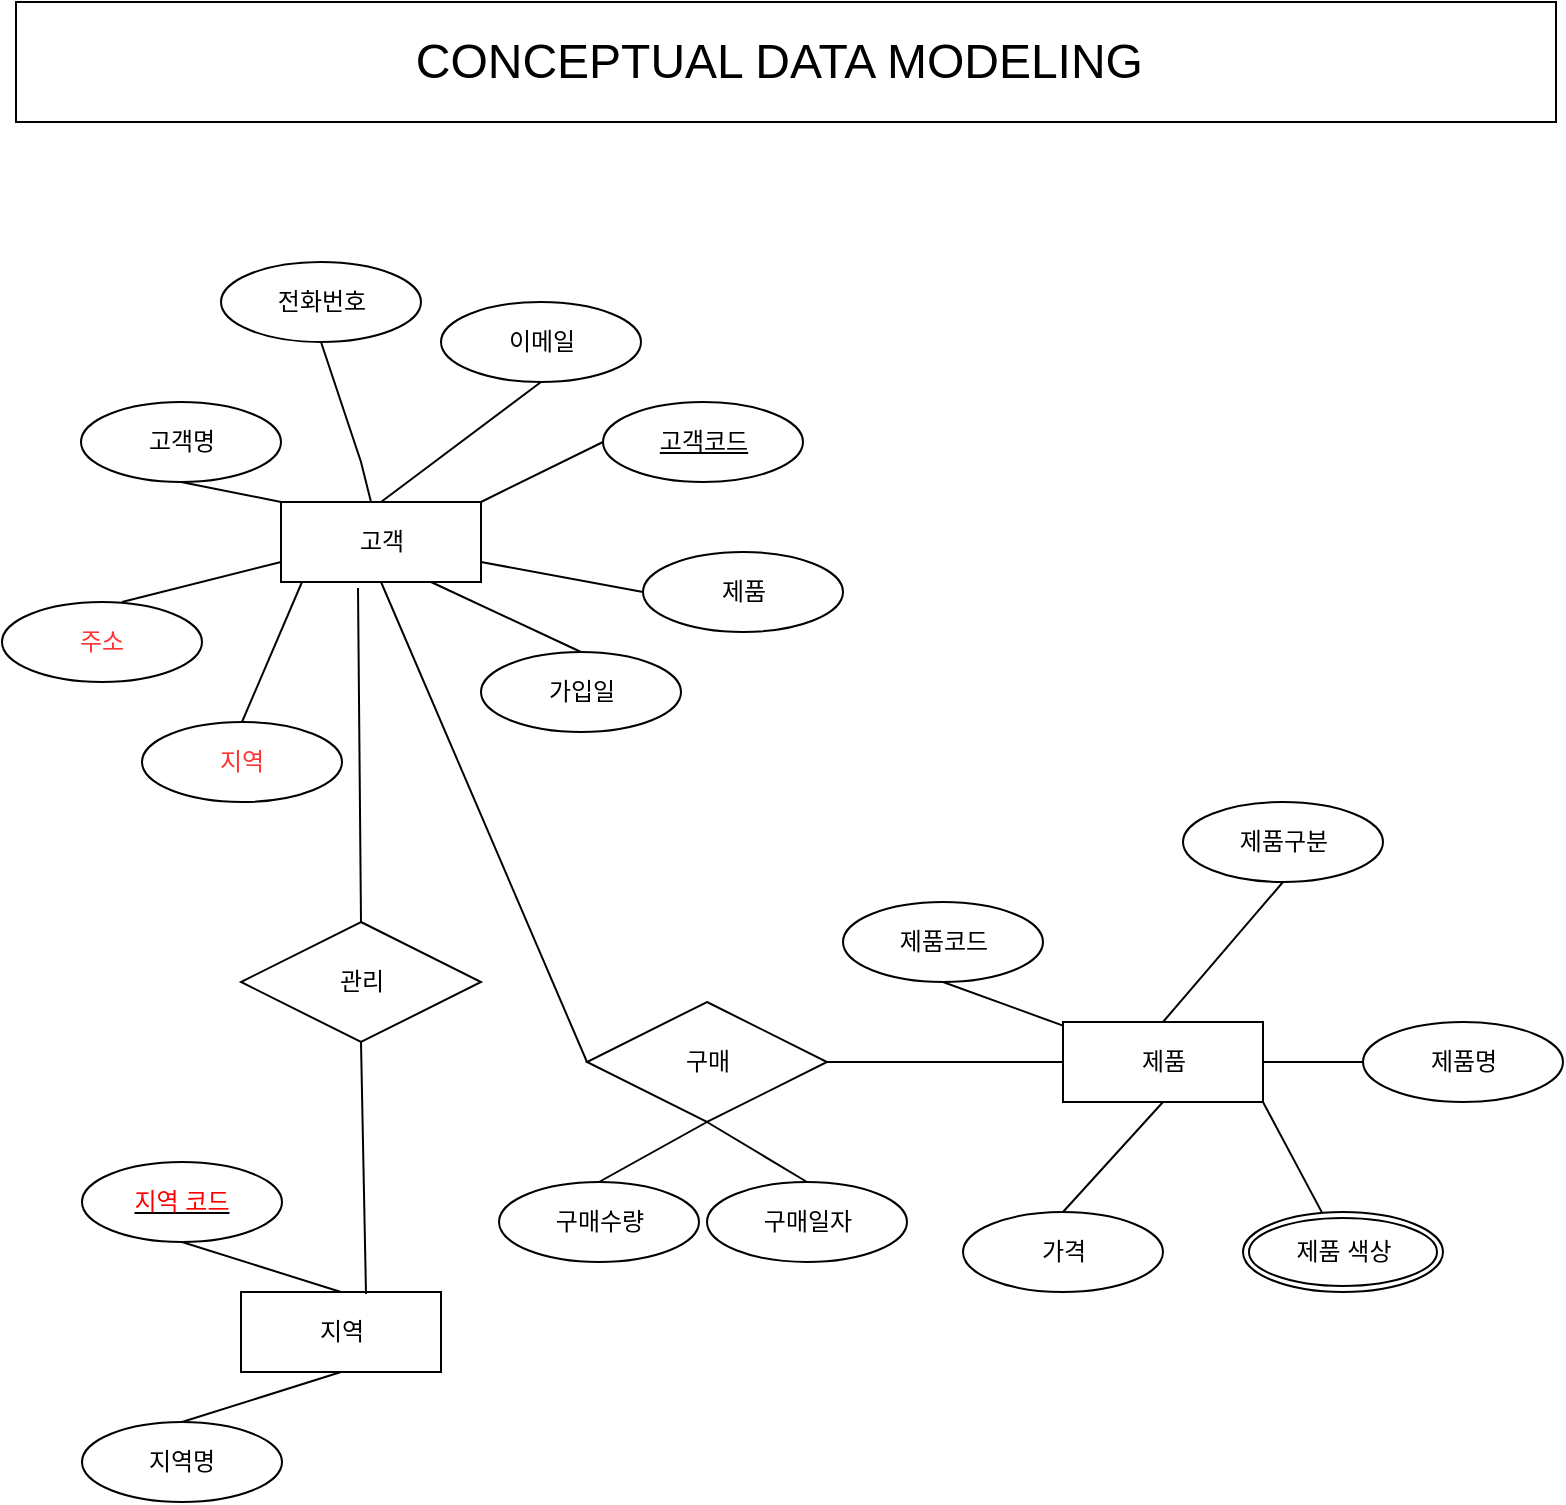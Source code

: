 <mxfile version="21.6.5" type="github" pages="2">
  <diagram name="페이지-1" id="ciY3IhIfSriye4W27SwN">
    <mxGraphModel dx="1434" dy="1959" grid="1" gridSize="10" guides="1" tooltips="1" connect="1" arrows="1" fold="1" page="1" pageScale="1" pageWidth="827" pageHeight="1169" math="0" shadow="0">
      <root>
        <mxCell id="0" />
        <mxCell id="1" parent="0" />
        <mxCell id="O262PkwjfAipwRfIdHsJ-3" value="고객" style="whiteSpace=wrap;html=1;align=center;rounded=0;" parent="1" vertex="1">
          <mxGeometry x="162.5" y="-880" width="100" height="40" as="geometry" />
        </mxCell>
        <mxCell id="O262PkwjfAipwRfIdHsJ-5" value="고객명" style="ellipse;whiteSpace=wrap;html=1;align=center;rounded=0;" parent="1" vertex="1">
          <mxGeometry x="62.5" y="-930" width="100" height="40" as="geometry" />
        </mxCell>
        <mxCell id="O262PkwjfAipwRfIdHsJ-6" value="" style="endArrow=none;html=1;rounded=0;entryX=0;entryY=0;entryDx=0;entryDy=0;exitX=0.5;exitY=1;exitDx=0;exitDy=0;" parent="1" target="O262PkwjfAipwRfIdHsJ-3" edge="1" source="O262PkwjfAipwRfIdHsJ-5">
          <mxGeometry relative="1" as="geometry">
            <mxPoint x="112.5" y="-900" as="sourcePoint" />
            <mxPoint x="272.5" y="-900" as="targetPoint" />
          </mxGeometry>
        </mxCell>
        <mxCell id="O262PkwjfAipwRfIdHsJ-7" value="이메일" style="ellipse;whiteSpace=wrap;html=1;align=center;rounded=0;" parent="1" vertex="1">
          <mxGeometry x="242.5" y="-980" width="100" height="40" as="geometry" />
        </mxCell>
        <mxCell id="O262PkwjfAipwRfIdHsJ-8" value="가입일" style="ellipse;whiteSpace=wrap;html=1;align=center;rounded=0;" parent="1" vertex="1">
          <mxGeometry x="262.5" y="-805" width="100" height="40" as="geometry" />
        </mxCell>
        <mxCell id="O262PkwjfAipwRfIdHsJ-9" value="&lt;font color=&quot;#ff3333&quot;&gt;주소&lt;/font&gt;" style="ellipse;whiteSpace=wrap;html=1;align=center;rounded=0;" parent="1" vertex="1">
          <mxGeometry x="23" y="-830" width="100" height="40" as="geometry" />
        </mxCell>
        <mxCell id="O262PkwjfAipwRfIdHsJ-10" value="전화번호" style="ellipse;whiteSpace=wrap;html=1;align=center;rounded=0;" parent="1" vertex="1">
          <mxGeometry x="132.5" y="-1000" width="100" height="40" as="geometry" />
        </mxCell>
        <mxCell id="O262PkwjfAipwRfIdHsJ-12" value="" style="endArrow=none;html=1;rounded=0;entryX=0.5;entryY=0;entryDx=0;entryDy=0;exitX=0.75;exitY=1;exitDx=0;exitDy=0;" parent="1" source="O262PkwjfAipwRfIdHsJ-3" target="O262PkwjfAipwRfIdHsJ-8" edge="1">
          <mxGeometry relative="1" as="geometry">
            <mxPoint x="232.5" y="-855" as="sourcePoint" />
            <mxPoint x="312.5" y="-855" as="targetPoint" />
          </mxGeometry>
        </mxCell>
        <mxCell id="O262PkwjfAipwRfIdHsJ-14" value="" style="endArrow=none;html=1;rounded=0;exitX=0.6;exitY=0;exitDx=0;exitDy=0;exitPerimeter=0;entryX=0;entryY=0.75;entryDx=0;entryDy=0;" parent="1" source="O262PkwjfAipwRfIdHsJ-9" target="O262PkwjfAipwRfIdHsJ-3" edge="1">
          <mxGeometry relative="1" as="geometry">
            <mxPoint x="93" y="-840" as="sourcePoint" />
            <mxPoint x="123" y="-840" as="targetPoint" />
          </mxGeometry>
        </mxCell>
        <mxCell id="O262PkwjfAipwRfIdHsJ-15" value="" style="endArrow=none;html=1;rounded=0;entryX=0.5;entryY=1;entryDx=0;entryDy=0;exitX=0.5;exitY=0;exitDx=0;exitDy=0;" parent="1" source="O262PkwjfAipwRfIdHsJ-3" target="O262PkwjfAipwRfIdHsJ-7" edge="1">
          <mxGeometry relative="1" as="geometry">
            <mxPoint x="132.5" y="-840" as="sourcePoint" />
            <mxPoint x="292.5" y="-840" as="targetPoint" />
          </mxGeometry>
        </mxCell>
        <mxCell id="O262PkwjfAipwRfIdHsJ-16" value="" style="endArrow=none;html=1;rounded=0;entryX=0.5;entryY=1;entryDx=0;entryDy=0;" parent="1" source="O262PkwjfAipwRfIdHsJ-3" target="O262PkwjfAipwRfIdHsJ-10" edge="1">
          <mxGeometry relative="1" as="geometry">
            <mxPoint x="132.5" y="-840" as="sourcePoint" />
            <mxPoint x="292.5" y="-840" as="targetPoint" />
            <Array as="points">
              <mxPoint x="202.5" y="-900" />
            </Array>
          </mxGeometry>
        </mxCell>
        <mxCell id="O262PkwjfAipwRfIdHsJ-17" value="&lt;font color=&quot;#ff3333&quot;&gt;지역&lt;/font&gt;" style="ellipse;whiteSpace=wrap;html=1;align=center;rounded=0;" parent="1" vertex="1">
          <mxGeometry x="93" y="-770" width="100" height="40" as="geometry" />
        </mxCell>
        <mxCell id="O262PkwjfAipwRfIdHsJ-18" value="" style="endArrow=none;html=1;rounded=0;entryX=0.5;entryY=0;entryDx=0;entryDy=0;exitX=0.5;exitY=1;exitDx=0;exitDy=0;" parent="1" target="O262PkwjfAipwRfIdHsJ-17" edge="1">
          <mxGeometry relative="1" as="geometry">
            <mxPoint x="173" y="-840" as="sourcePoint" />
            <mxPoint x="183" y="-790" as="targetPoint" />
          </mxGeometry>
        </mxCell>
        <mxCell id="O262PkwjfAipwRfIdHsJ-21" value="고객코드" style="ellipse;whiteSpace=wrap;html=1;align=center;fontStyle=4;rounded=0;" parent="1" vertex="1">
          <mxGeometry x="323.5" y="-930" width="100" height="40" as="geometry" />
        </mxCell>
        <mxCell id="O262PkwjfAipwRfIdHsJ-22" value="" style="endArrow=none;html=1;rounded=0;entryX=0;entryY=0.5;entryDx=0;entryDy=0;exitX=1;exitY=0;exitDx=0;exitDy=0;" parent="1" source="O262PkwjfAipwRfIdHsJ-3" target="O262PkwjfAipwRfIdHsJ-21" edge="1">
          <mxGeometry relative="1" as="geometry">
            <mxPoint x="132.5" y="-940" as="sourcePoint" />
            <mxPoint x="292.5" y="-940" as="targetPoint" />
          </mxGeometry>
        </mxCell>
        <mxCell id="Zwfe3CJp1zHnG0EpspI3-5" value="지역" style="whiteSpace=wrap;html=1;align=center;rounded=0;" vertex="1" parent="1">
          <mxGeometry x="142.5" y="-485" width="100" height="40" as="geometry" />
        </mxCell>
        <mxCell id="Zwfe3CJp1zHnG0EpspI3-6" value="지역명" style="ellipse;whiteSpace=wrap;html=1;align=center;rounded=0;" vertex="1" parent="1">
          <mxGeometry x="63" y="-420" width="100" height="40" as="geometry" />
        </mxCell>
        <mxCell id="Zwfe3CJp1zHnG0EpspI3-11" value="" style="endArrow=none;html=1;rounded=0;entryX=0.5;entryY=0;entryDx=0;entryDy=0;exitX=0.5;exitY=1;exitDx=0;exitDy=0;" edge="1" parent="1" source="Zwfe3CJp1zHnG0EpspI3-12" target="Zwfe3CJp1zHnG0EpspI3-5">
          <mxGeometry relative="1" as="geometry">
            <mxPoint x="114" y="-500" as="sourcePoint" />
            <mxPoint x="243" y="-500" as="targetPoint" />
          </mxGeometry>
        </mxCell>
        <mxCell id="Zwfe3CJp1zHnG0EpspI3-12" value="&lt;font color=&quot;#ff0000&quot;&gt;지역 코드&lt;/font&gt;" style="ellipse;whiteSpace=wrap;html=1;align=center;fontStyle=4;" vertex="1" parent="1">
          <mxGeometry x="63" y="-550" width="100" height="40" as="geometry" />
        </mxCell>
        <mxCell id="Zwfe3CJp1zHnG0EpspI3-13" value="" style="endArrow=none;html=1;rounded=0;entryX=0.5;entryY=1;entryDx=0;entryDy=0;exitX=0.5;exitY=0;exitDx=0;exitDy=0;" edge="1" parent="1" source="Zwfe3CJp1zHnG0EpspI3-6" target="Zwfe3CJp1zHnG0EpspI3-5">
          <mxGeometry relative="1" as="geometry">
            <mxPoint x="114" y="-450" as="sourcePoint" />
            <mxPoint x="214" y="-430" as="targetPoint" />
          </mxGeometry>
        </mxCell>
        <mxCell id="Zwfe3CJp1zHnG0EpspI3-15" value="제품" style="ellipse;whiteSpace=wrap;html=1;align=center;rounded=0;" vertex="1" parent="1">
          <mxGeometry x="343.5" y="-855" width="100" height="40" as="geometry" />
        </mxCell>
        <mxCell id="Zwfe3CJp1zHnG0EpspI3-16" value="" style="endArrow=none;html=1;rounded=0;exitX=1;exitY=0.75;exitDx=0;exitDy=0;" edge="1" parent="1" source="O262PkwjfAipwRfIdHsJ-3">
          <mxGeometry relative="1" as="geometry">
            <mxPoint x="282.5" y="-855" as="sourcePoint" />
            <mxPoint x="343.5" y="-835" as="targetPoint" />
          </mxGeometry>
        </mxCell>
        <mxCell id="Zwfe3CJp1zHnG0EpspI3-17" value="제품" style="whiteSpace=wrap;html=1;align=center;rounded=0;" vertex="1" parent="1">
          <mxGeometry x="553.5" y="-620" width="100" height="40" as="geometry" />
        </mxCell>
        <mxCell id="Zwfe3CJp1zHnG0EpspI3-18" value="제품코드" style="ellipse;whiteSpace=wrap;html=1;align=center;" vertex="1" parent="1">
          <mxGeometry x="443.5" y="-680" width="100" height="40" as="geometry" />
        </mxCell>
        <mxCell id="Zwfe3CJp1zHnG0EpspI3-19" value="제품명" style="ellipse;whiteSpace=wrap;html=1;align=center;" vertex="1" parent="1">
          <mxGeometry x="703.5" y="-620" width="100" height="40" as="geometry" />
        </mxCell>
        <mxCell id="Zwfe3CJp1zHnG0EpspI3-20" value="제품구분" style="ellipse;whiteSpace=wrap;html=1;align=center;" vertex="1" parent="1">
          <mxGeometry x="613.5" y="-730" width="100" height="40" as="geometry" />
        </mxCell>
        <mxCell id="Zwfe3CJp1zHnG0EpspI3-22" value="제품 색상" style="ellipse;shape=doubleEllipse;margin=3;whiteSpace=wrap;html=1;align=center;" vertex="1" parent="1">
          <mxGeometry x="643.5" y="-525" width="100" height="40" as="geometry" />
        </mxCell>
        <mxCell id="Zwfe3CJp1zHnG0EpspI3-23" value="가격" style="ellipse;whiteSpace=wrap;html=1;align=center;" vertex="1" parent="1">
          <mxGeometry x="503.5" y="-525" width="100" height="40" as="geometry" />
        </mxCell>
        <mxCell id="Zwfe3CJp1zHnG0EpspI3-24" value="" style="endArrow=none;html=1;rounded=0;exitX=0.5;exitY=1;exitDx=0;exitDy=0;" edge="1" parent="1" source="Zwfe3CJp1zHnG0EpspI3-18" target="Zwfe3CJp1zHnG0EpspI3-17">
          <mxGeometry relative="1" as="geometry">
            <mxPoint x="253.5" y="-770" as="sourcePoint" />
            <mxPoint x="413.5" y="-770" as="targetPoint" />
          </mxGeometry>
        </mxCell>
        <mxCell id="Zwfe3CJp1zHnG0EpspI3-25" value="" style="endArrow=none;html=1;rounded=0;exitX=0;exitY=0.5;exitDx=0;exitDy=0;" edge="1" parent="1" source="Zwfe3CJp1zHnG0EpspI3-19" target="Zwfe3CJp1zHnG0EpspI3-17">
          <mxGeometry relative="1" as="geometry">
            <mxPoint x="803.5" y="-600" as="sourcePoint" />
            <mxPoint x="663.5" y="-600" as="targetPoint" />
          </mxGeometry>
        </mxCell>
        <mxCell id="Zwfe3CJp1zHnG0EpspI3-26" value="" style="endArrow=none;html=1;rounded=0;exitX=0.5;exitY=0;exitDx=0;exitDy=0;entryX=0.5;entryY=1;entryDx=0;entryDy=0;" edge="1" parent="1" source="Zwfe3CJp1zHnG0EpspI3-23" target="Zwfe3CJp1zHnG0EpspI3-17">
          <mxGeometry relative="1" as="geometry">
            <mxPoint x="573.5" y="-610" as="sourcePoint" />
            <mxPoint x="613.5" y="-570" as="targetPoint" />
          </mxGeometry>
        </mxCell>
        <mxCell id="Zwfe3CJp1zHnG0EpspI3-27" value="" style="endArrow=none;html=1;rounded=0;entryX=1;entryY=1;entryDx=0;entryDy=0;" edge="1" parent="1" source="Zwfe3CJp1zHnG0EpspI3-22" target="Zwfe3CJp1zHnG0EpspI3-17">
          <mxGeometry relative="1" as="geometry">
            <mxPoint x="583.5" y="-600" as="sourcePoint" />
            <mxPoint x="663.5" y="-570" as="targetPoint" />
          </mxGeometry>
        </mxCell>
        <mxCell id="Zwfe3CJp1zHnG0EpspI3-28" value="" style="endArrow=none;html=1;rounded=0;exitX=0.5;exitY=1;exitDx=0;exitDy=0;entryX=0.5;entryY=0;entryDx=0;entryDy=0;" edge="1" parent="1" source="Zwfe3CJp1zHnG0EpspI3-20" target="Zwfe3CJp1zHnG0EpspI3-17">
          <mxGeometry relative="1" as="geometry">
            <mxPoint x="573.5" y="-630" as="sourcePoint" />
            <mxPoint x="643.5" y="-650" as="targetPoint" />
          </mxGeometry>
        </mxCell>
        <mxCell id="Zwfe3CJp1zHnG0EpspI3-30" value="관리" style="shape=rhombus;perimeter=rhombusPerimeter;whiteSpace=wrap;html=1;align=center;" vertex="1" parent="1">
          <mxGeometry x="142.5" y="-670" width="120" height="60" as="geometry" />
        </mxCell>
        <mxCell id="Zwfe3CJp1zHnG0EpspI3-31" value="" style="endArrow=none;html=1;rounded=0;entryX=0.5;entryY=1;entryDx=0;entryDy=0;exitX=0.625;exitY=0.025;exitDx=0;exitDy=0;exitPerimeter=0;" edge="1" parent="1" source="Zwfe3CJp1zHnG0EpspI3-5" target="Zwfe3CJp1zHnG0EpspI3-30">
          <mxGeometry relative="1" as="geometry">
            <mxPoint x="203" y="-500" as="sourcePoint" />
            <mxPoint x="402" y="-515" as="targetPoint" />
          </mxGeometry>
        </mxCell>
        <mxCell id="Zwfe3CJp1zHnG0EpspI3-32" value="" style="endArrow=none;html=1;rounded=0;entryX=0.5;entryY=0;entryDx=0;entryDy=0;exitX=0.385;exitY=1.075;exitDx=0;exitDy=0;exitPerimeter=0;" edge="1" parent="1" source="O262PkwjfAipwRfIdHsJ-3" target="Zwfe3CJp1zHnG0EpspI3-30">
          <mxGeometry relative="1" as="geometry">
            <mxPoint x="304" y="-760" as="sourcePoint" />
            <mxPoint x="464" y="-760" as="targetPoint" />
          </mxGeometry>
        </mxCell>
        <mxCell id="Zwfe3CJp1zHnG0EpspI3-33" value="구매" style="shape=rhombus;perimeter=rhombusPerimeter;whiteSpace=wrap;html=1;align=center;" vertex="1" parent="1">
          <mxGeometry x="315.5" y="-630" width="120" height="60" as="geometry" />
        </mxCell>
        <mxCell id="Zwfe3CJp1zHnG0EpspI3-34" value="" style="endArrow=none;html=1;rounded=0;entryX=0;entryY=0.5;entryDx=0;entryDy=0;exitX=0.5;exitY=1;exitDx=0;exitDy=0;" edge="1" parent="1" source="O262PkwjfAipwRfIdHsJ-3" target="Zwfe3CJp1zHnG0EpspI3-33">
          <mxGeometry relative="1" as="geometry">
            <mxPoint x="304" y="-760" as="sourcePoint" />
            <mxPoint x="328" y="-610" as="targetPoint" />
          </mxGeometry>
        </mxCell>
        <mxCell id="Zwfe3CJp1zHnG0EpspI3-35" value="" style="endArrow=none;html=1;rounded=0;entryX=0;entryY=0.5;entryDx=0;entryDy=0;exitX=1;exitY=0.5;exitDx=0;exitDy=0;" edge="1" parent="1" source="Zwfe3CJp1zHnG0EpspI3-33" target="Zwfe3CJp1zHnG0EpspI3-17">
          <mxGeometry relative="1" as="geometry">
            <mxPoint x="323" y="-750" as="sourcePoint" />
            <mxPoint x="483" y="-750" as="targetPoint" />
          </mxGeometry>
        </mxCell>
        <mxCell id="Zwfe3CJp1zHnG0EpspI3-36" value="구매수량" style="ellipse;whiteSpace=wrap;html=1;align=center;" vertex="1" parent="1">
          <mxGeometry x="271.5" y="-540" width="100" height="40" as="geometry" />
        </mxCell>
        <mxCell id="Zwfe3CJp1zHnG0EpspI3-39" value="구매일자" style="ellipse;whiteSpace=wrap;html=1;align=center;" vertex="1" parent="1">
          <mxGeometry x="375.5" y="-540" width="100" height="40" as="geometry" />
        </mxCell>
        <mxCell id="Zwfe3CJp1zHnG0EpspI3-40" value="" style="endArrow=none;html=1;rounded=0;entryX=0.5;entryY=1;entryDx=0;entryDy=0;exitX=0.5;exitY=0;exitDx=0;exitDy=0;" edge="1" parent="1" source="Zwfe3CJp1zHnG0EpspI3-36" target="Zwfe3CJp1zHnG0EpspI3-33">
          <mxGeometry relative="1" as="geometry">
            <mxPoint x="291.5" y="-750" as="sourcePoint" />
            <mxPoint x="451.5" y="-750" as="targetPoint" />
          </mxGeometry>
        </mxCell>
        <mxCell id="Zwfe3CJp1zHnG0EpspI3-41" value="" style="endArrow=none;html=1;rounded=0;entryX=0.5;entryY=0;entryDx=0;entryDy=0;exitX=0.5;exitY=1;exitDx=0;exitDy=0;" edge="1" parent="1" source="Zwfe3CJp1zHnG0EpspI3-33" target="Zwfe3CJp1zHnG0EpspI3-39">
          <mxGeometry relative="1" as="geometry">
            <mxPoint x="291.5" y="-750" as="sourcePoint" />
            <mxPoint x="451.5" y="-750" as="targetPoint" />
          </mxGeometry>
        </mxCell>
        <mxCell id="Zwfe3CJp1zHnG0EpspI3-42" value="&lt;font style=&quot;font-size: 24px;&quot;&gt;CONCEPTUAL DATA MODELING&amp;nbsp;&lt;/font&gt;" style="rounded=0;whiteSpace=wrap;html=1;" vertex="1" parent="1">
          <mxGeometry x="30" y="-1130" width="770" height="60" as="geometry" />
        </mxCell>
      </root>
    </mxGraphModel>
  </diagram>
  <diagram id="4BWU9Evp5t82X6UF4hr7" name="페이지-2">
    <mxGraphModel dx="1434" dy="1959" grid="1" gridSize="10" guides="1" tooltips="1" connect="1" arrows="1" fold="1" page="1" pageScale="1" pageWidth="827" pageHeight="1169" math="0" shadow="0">
      <root>
        <mxCell id="0" />
        <mxCell id="1" parent="0" />
        <mxCell id="uBOB1ivpOVUYQ5kUQbwn-1" value="&lt;font style=&quot;font-size: 24px;&quot;&gt;Logical Data Moodeling (RM)&lt;/font&gt;" style="rounded=0;whiteSpace=wrap;html=1;" vertex="1" parent="1">
          <mxGeometry x="30" y="-1130" width="770" height="60" as="geometry" />
        </mxCell>
      </root>
    </mxGraphModel>
  </diagram>
</mxfile>

